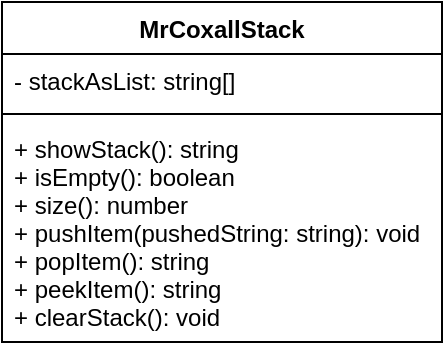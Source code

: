 <mxfile>
    <diagram id="eX-YnnkikS9kBjLrL9G5" name="Page-1">
        <mxGraphModel dx="1216" dy="658" grid="1" gridSize="10" guides="1" tooltips="1" connect="1" arrows="1" fold="1" page="1" pageScale="1" pageWidth="827" pageHeight="1169" math="0" shadow="0">
            <root>
                <mxCell id="0"/>
                <mxCell id="1" parent="0"/>
                <mxCell id="2" value="MrCoxallStack" style="swimlane;fontStyle=1;align=center;verticalAlign=top;childLayout=stackLayout;horizontal=1;startSize=26;horizontalStack=0;resizeParent=1;resizeParentMax=0;resizeLast=0;collapsible=1;marginBottom=0;" parent="1" vertex="1">
                    <mxGeometry x="200" y="160" width="220" height="170" as="geometry"/>
                </mxCell>
                <mxCell id="3" value="- stackAsList: string[]" style="text;strokeColor=none;fillColor=none;align=left;verticalAlign=top;spacingLeft=4;spacingRight=4;overflow=hidden;rotatable=0;points=[[0,0.5],[1,0.5]];portConstraint=eastwest;" parent="2" vertex="1">
                    <mxGeometry y="26" width="220" height="26" as="geometry"/>
                </mxCell>
                <mxCell id="4" value="" style="line;strokeWidth=1;fillColor=none;align=left;verticalAlign=middle;spacingTop=-1;spacingLeft=3;spacingRight=3;rotatable=0;labelPosition=right;points=[];portConstraint=eastwest;strokeColor=inherit;" parent="2" vertex="1">
                    <mxGeometry y="52" width="220" height="8" as="geometry"/>
                </mxCell>
                <mxCell id="5" value="+ showStack(): string&#10;+ isEmpty(): boolean&#10;+ size(): number&#10;+ pushItem(pushedString: string): void&#10;+ popItem(): string&#10;+ peekItem(): string&#10;+ clearStack(): void" style="text;strokeColor=none;fillColor=none;align=left;verticalAlign=top;spacingLeft=4;spacingRight=4;overflow=hidden;rotatable=0;points=[[0,0.5],[1,0.5]];portConstraint=eastwest;" parent="2" vertex="1">
                    <mxGeometry y="60" width="220" height="110" as="geometry"/>
                </mxCell>
            </root>
        </mxGraphModel>
    </diagram>
</mxfile>